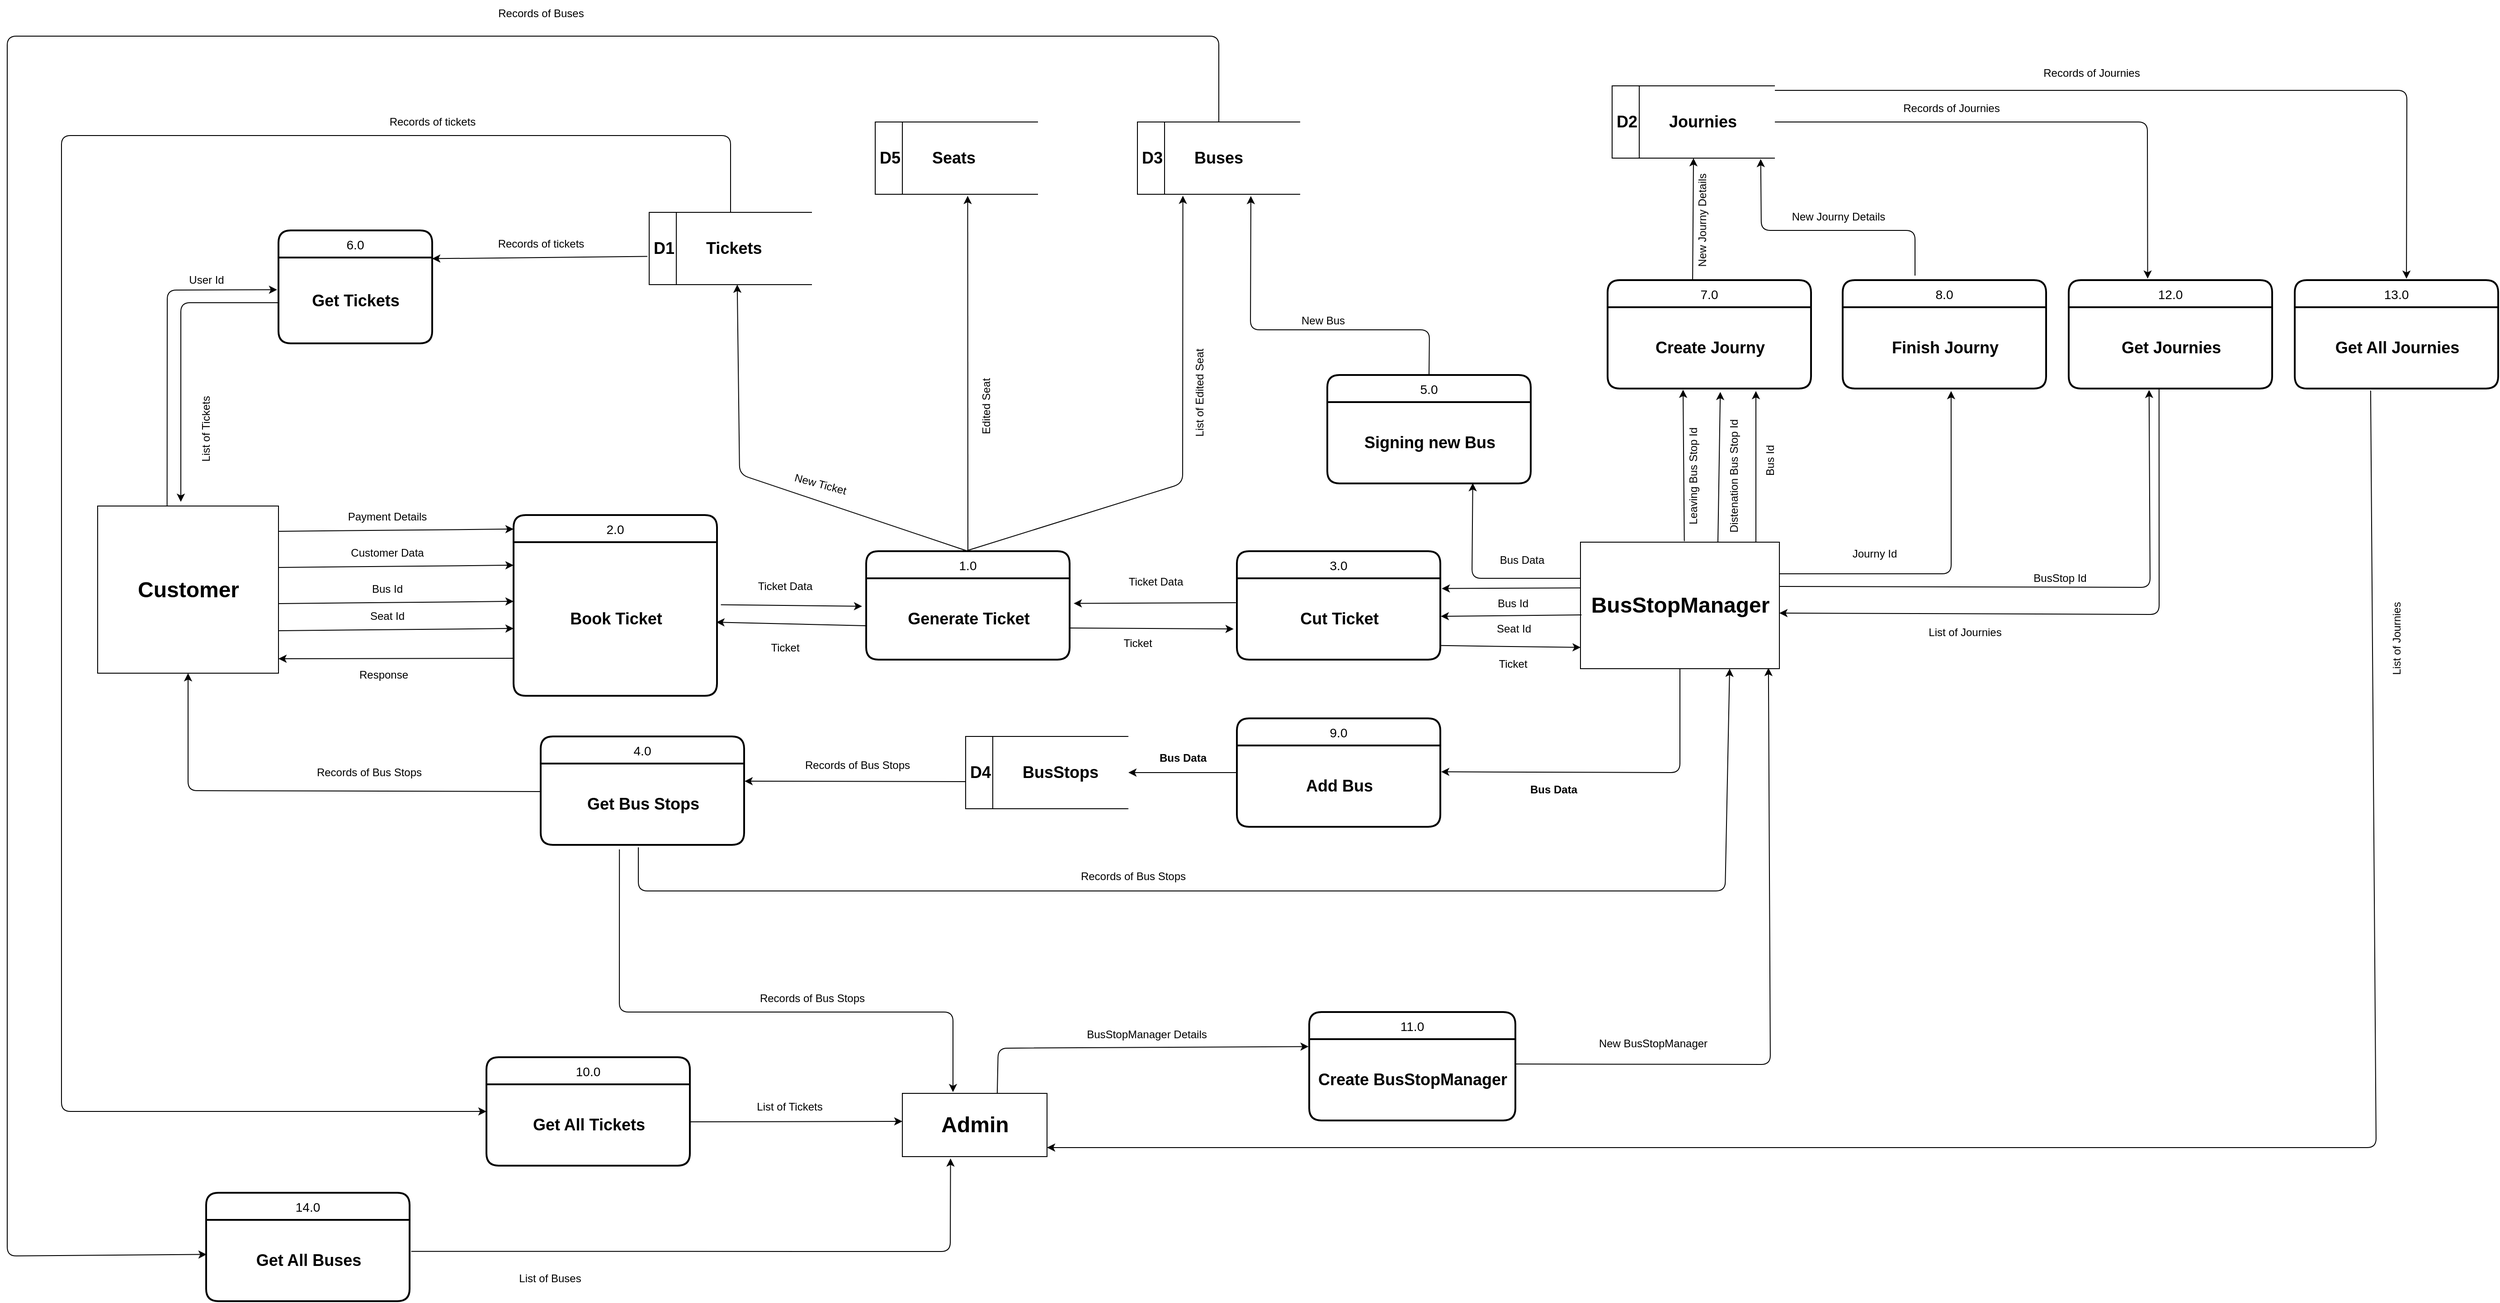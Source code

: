 <mxfile>
    <diagram id="aX-Lr2r9KnKkKdBtXtFj" name="Page-1">
        <mxGraphModel dx="1707" dy="2594" grid="1" gridSize="10" guides="1" tooltips="1" connect="1" arrows="1" fold="1" page="1" pageScale="1" pageWidth="850" pageHeight="1100" math="0" shadow="0">
            <root>
                <mxCell id="0"/>
                <mxCell id="1" parent="0"/>
                <mxCell id="12" style="edgeStyle=none;html=1;exitX=1;exitY=0.5;exitDx=0;exitDy=0;entryX=0;entryY=0.5;entryDx=0;entryDy=0;" parent="1" edge="1">
                    <mxGeometry relative="1" as="geometry">
                        <mxPoint x="-200" y="-1172" as="sourcePoint"/>
                        <mxPoint x="60" y="-1174.5" as="targetPoint"/>
                    </mxGeometry>
                </mxCell>
                <mxCell id="2" value="&lt;font style=&quot;font-size: 24px;&quot;&gt;&lt;b&gt;Customer&lt;/b&gt;&lt;/font&gt;" style="html=1;" parent="1" vertex="1">
                    <mxGeometry x="-400" y="-1240" width="200" height="185" as="geometry"/>
                </mxCell>
                <mxCell id="3" value="&lt;font style=&quot;font-size: 24px;&quot;&gt;&lt;b&gt;BusStopManager&lt;/b&gt;&lt;/font&gt;" style="html=1;" parent="1" vertex="1">
                    <mxGeometry x="1240" y="-1200" width="220" height="140" as="geometry"/>
                </mxCell>
                <mxCell id="4" value="&lt;font style=&quot;font-size: 24px;&quot;&gt;&lt;b&gt;Admin&lt;/b&gt;&lt;/font&gt;" style="html=1;" parent="1" vertex="1">
                    <mxGeometry x="490" y="-590" width="160" height="70" as="geometry"/>
                </mxCell>
                <mxCell id="5" value="2.0" style="swimlane;childLayout=stackLayout;horizontal=1;startSize=30;horizontalStack=0;rounded=1;fontSize=14;fontStyle=0;strokeWidth=2;resizeParent=0;resizeLast=1;shadow=0;dashed=0;align=center;" parent="1" vertex="1">
                    <mxGeometry x="60" y="-1230" width="225" height="200" as="geometry"/>
                </mxCell>
                <mxCell id="6" value="&lt;b&gt;&lt;font style=&quot;font-size: 18px;&quot;&gt;Book Ticket&lt;/font&gt;&lt;/b&gt;" style="text;html=1;align=center;verticalAlign=middle;resizable=0;points=[];autosize=1;strokeColor=none;fillColor=none;" parent="5" vertex="1">
                    <mxGeometry y="30" width="225" height="170" as="geometry"/>
                </mxCell>
                <mxCell id="8" value="1.0" style="swimlane;childLayout=stackLayout;horizontal=1;startSize=30;horizontalStack=0;rounded=1;fontSize=14;fontStyle=0;strokeWidth=2;resizeParent=0;resizeLast=1;shadow=0;dashed=0;align=center;" parent="1" vertex="1">
                    <mxGeometry x="450" y="-1190" width="225" height="120" as="geometry"/>
                </mxCell>
                <mxCell id="9" value="&lt;b&gt;&lt;font style=&quot;font-size: 18px;&quot;&gt;Generate Ticket&lt;/font&gt;&lt;/b&gt;" style="text;html=1;align=center;verticalAlign=middle;resizable=0;points=[];autosize=1;strokeColor=none;fillColor=none;" parent="8" vertex="1">
                    <mxGeometry y="30" width="225" height="90" as="geometry"/>
                </mxCell>
                <mxCell id="10" value="3.0" style="swimlane;childLayout=stackLayout;horizontal=1;startSize=30;horizontalStack=0;rounded=1;fontSize=14;fontStyle=0;strokeWidth=2;resizeParent=0;resizeLast=1;shadow=0;dashed=0;align=center;" parent="1" vertex="1">
                    <mxGeometry x="860" y="-1190" width="225" height="120" as="geometry"/>
                </mxCell>
                <mxCell id="11" value="&lt;b&gt;&lt;font style=&quot;font-size: 18px;&quot;&gt;Cut Ticket&lt;/font&gt;&lt;/b&gt;" style="text;html=1;align=center;verticalAlign=middle;resizable=0;points=[];autosize=1;strokeColor=none;fillColor=none;" parent="10" vertex="1">
                    <mxGeometry y="30" width="225" height="90" as="geometry"/>
                </mxCell>
                <mxCell id="13" value="" style="endArrow=classic;html=1;fontSize=18;exitX=1.019;exitY=0.407;exitDx=0;exitDy=0;exitPerimeter=0;entryX=-0.02;entryY=0.344;entryDx=0;entryDy=0;entryPerimeter=0;" parent="1" source="6" target="9" edge="1">
                    <mxGeometry width="50" height="50" relative="1" as="geometry">
                        <mxPoint x="403.46" y="-915" as="sourcePoint"/>
                        <mxPoint x="240.005" y="-913.89" as="targetPoint"/>
                        <Array as="points"/>
                    </mxGeometry>
                </mxCell>
                <mxCell id="16" value="" style="endArrow=classic;html=1;fontSize=18;exitX=0.002;exitY=0.447;exitDx=0;exitDy=0;exitPerimeter=0;entryX=1.007;entryY=0.126;entryDx=0;entryDy=0;entryPerimeter=0;" parent="1" edge="1" target="11">
                    <mxGeometry width="50" height="50" relative="1" as="geometry">
                        <mxPoint x="1240.44" y="-1149.42" as="sourcePoint"/>
                        <mxPoint x="1090" y="-1147" as="targetPoint"/>
                        <Array as="points"/>
                    </mxGeometry>
                </mxCell>
                <mxCell id="17" value="" style="endArrow=classic;html=1;fontSize=18;entryX=1.02;entryY=0.309;entryDx=0;entryDy=0;entryPerimeter=0;exitX=-0.005;exitY=0.3;exitDx=0;exitDy=0;exitPerimeter=0;" parent="1" source="11" target="9" edge="1">
                    <mxGeometry width="50" height="50" relative="1" as="geometry">
                        <mxPoint x="852.3" y="-1131" as="sourcePoint"/>
                        <mxPoint x="700.0" y="-1129" as="targetPoint"/>
                        <Array as="points"/>
                    </mxGeometry>
                </mxCell>
                <mxCell id="18" value="9.0" style="swimlane;childLayout=stackLayout;horizontal=1;startSize=30;horizontalStack=0;rounded=1;fontSize=14;fontStyle=0;strokeWidth=2;resizeParent=0;resizeLast=1;shadow=0;dashed=0;align=center;" parent="1" vertex="1">
                    <mxGeometry x="860" y="-1005" width="225" height="120" as="geometry"/>
                </mxCell>
                <mxCell id="19" value="&lt;b&gt;&lt;font style=&quot;font-size: 18px;&quot;&gt;Add Bus&lt;/font&gt;&lt;/b&gt;" style="text;html=1;align=center;verticalAlign=middle;resizable=0;points=[];autosize=1;strokeColor=none;fillColor=none;" parent="18" vertex="1">
                    <mxGeometry y="30" width="225" height="90" as="geometry"/>
                </mxCell>
                <mxCell id="20" value="&lt;font style=&quot;&quot;&gt;&lt;b style=&quot;&quot;&gt;&lt;font style=&quot;font-size: 18px;&quot;&gt;D1&amp;nbsp; &amp;nbsp; &amp;nbsp; &amp;nbsp;Tickets&lt;/font&gt;&lt;/b&gt;&lt;/font&gt;" style="html=1;dashed=0;whitespace=wrap;shape=mxgraph.dfd.dataStoreID;align=left;spacingLeft=3;points=[[0,0],[0.5,0],[1,0],[0,0.5],[1,0.5],[0,1],[0.5,1],[1,1]];" parent="1" vertex="1">
                    <mxGeometry x="210" y="-1565" width="180" height="80" as="geometry"/>
                </mxCell>
                <mxCell id="21" value="" style="endArrow=classic;html=1;fontSize=18;entryX=0.541;entryY=1;entryDx=0;entryDy=0;exitX=0.5;exitY=0;exitDx=0;exitDy=0;entryPerimeter=0;" parent="1" source="8" target="20" edge="1">
                    <mxGeometry width="50" height="50" relative="1" as="geometry">
                        <mxPoint x="644.685" y="-1255" as="sourcePoint"/>
                        <mxPoint x="465.31" y="-1254.19" as="targetPoint"/>
                        <Array as="points">
                            <mxPoint x="310" y="-1275"/>
                        </Array>
                    </mxGeometry>
                </mxCell>
                <mxCell id="22" value="&lt;font style=&quot;&quot;&gt;&lt;b style=&quot;&quot;&gt;&lt;font style=&quot;font-size: 18px;&quot;&gt;D2&amp;nbsp; &amp;nbsp; &amp;nbsp; &amp;nbsp;Journies&lt;/font&gt;&lt;/b&gt;&lt;/font&gt;" style="html=1;dashed=0;whitespace=wrap;shape=mxgraph.dfd.dataStoreID;align=left;spacingLeft=3;points=[[0,0],[0.5,0],[1,0],[0,0.5],[1,0.5],[0,1],[0.5,1],[1,1]];" parent="1" vertex="1">
                    <mxGeometry x="1275" y="-1705" width="180" height="80" as="geometry"/>
                </mxCell>
                <mxCell id="23" value="&lt;font style=&quot;&quot;&gt;&lt;b style=&quot;&quot;&gt;&lt;font style=&quot;font-size: 18px;&quot;&gt;D3&amp;nbsp; &amp;nbsp; &amp;nbsp; &amp;nbsp;Buses&lt;/font&gt;&lt;/b&gt;&lt;/font&gt;" style="html=1;dashed=0;whitespace=wrap;shape=mxgraph.dfd.dataStoreID;align=left;spacingLeft=3;points=[[0,0],[0.5,0],[1,0],[0,0.5],[1,0.5],[0,1],[0.5,1],[1,1]];" parent="1" vertex="1">
                    <mxGeometry x="750" y="-1665" width="180" height="80" as="geometry"/>
                </mxCell>
                <mxCell id="24" value="&lt;font style=&quot;&quot;&gt;&lt;b style=&quot;&quot;&gt;&lt;font style=&quot;font-size: 18px;&quot;&gt;D4&amp;nbsp; &amp;nbsp; &amp;nbsp; &amp;nbsp;BusStops&lt;/font&gt;&lt;/b&gt;&lt;/font&gt;" style="html=1;dashed=0;whitespace=wrap;shape=mxgraph.dfd.dataStoreID;align=left;spacingLeft=3;points=[[0,0],[0.5,0],[1,0],[0,0.5],[1,0.5],[0,1],[0.5,1],[1,1]];" parent="1" vertex="1">
                    <mxGeometry x="560" y="-985" width="180" height="80" as="geometry"/>
                </mxCell>
                <mxCell id="25" value="&lt;font style=&quot;&quot;&gt;&lt;b style=&quot;&quot;&gt;&lt;font style=&quot;font-size: 18px;&quot;&gt;D5&amp;nbsp; &amp;nbsp; &amp;nbsp; &amp;nbsp;Seats&lt;/font&gt;&lt;/b&gt;&lt;/font&gt;" style="html=1;dashed=0;whitespace=wrap;shape=mxgraph.dfd.dataStoreID;align=left;spacingLeft=3;points=[[0,0],[0.5,0],[1,0],[0,0.5],[1,0.5],[0,1],[0.5,1],[1,1]];" parent="1" vertex="1">
                    <mxGeometry x="460" y="-1665" width="180" height="80" as="geometry"/>
                </mxCell>
                <mxCell id="27" value="" style="endArrow=classic;html=1;fontSize=18;entryX=1.004;entryY=0.324;entryDx=0;entryDy=0;entryPerimeter=0;exitX=0.5;exitY=1;exitDx=0;exitDy=0;" parent="1" source="3" target="19" edge="1">
                    <mxGeometry width="50" height="50" relative="1" as="geometry">
                        <mxPoint x="1350" y="-1085" as="sourcePoint"/>
                        <mxPoint x="1180.0" y="-963" as="targetPoint"/>
                        <Array as="points">
                            <mxPoint x="1350" y="-945"/>
                        </Array>
                    </mxGeometry>
                </mxCell>
                <mxCell id="28" value="&lt;font style=&quot;font-size: 12px;&quot;&gt;&lt;b&gt;Bus Data&lt;/b&gt;&lt;/font&gt;" style="text;html=1;align=center;verticalAlign=middle;resizable=0;points=[];autosize=1;strokeColor=none;fillColor=none;fontSize=24;" parent="1" vertex="1">
                    <mxGeometry x="1170" y="-950" width="80" height="40" as="geometry"/>
                </mxCell>
                <mxCell id="29" value="" style="endArrow=classic;html=1;fontSize=18;entryX=1;entryY=0.5;entryDx=0;entryDy=0;exitX=0;exitY=0.5;exitDx=0;exitDy=0;" parent="1" source="18" target="24" edge="1">
                    <mxGeometry width="50" height="50" relative="1" as="geometry">
                        <mxPoint x="919.375" y="-815" as="sourcePoint"/>
                        <mxPoint x="740" y="-814.19" as="targetPoint"/>
                        <Array as="points"/>
                    </mxGeometry>
                </mxCell>
                <mxCell id="30" value="&lt;font style=&quot;font-size: 12px;&quot;&gt;Customer Data&lt;/font&gt;" style="text;html=1;align=center;verticalAlign=middle;resizable=0;points=[];autosize=1;strokeColor=none;fillColor=none;fontSize=24;" parent="1" vertex="1">
                    <mxGeometry x="-130" y="-1212" width="100" height="40" as="geometry"/>
                </mxCell>
                <mxCell id="31" style="edgeStyle=none;html=1;exitX=1;exitY=0.5;exitDx=0;exitDy=0;entryX=0;entryY=0.5;entryDx=0;entryDy=0;" parent="1" edge="1">
                    <mxGeometry relative="1" as="geometry">
                        <mxPoint x="-200" y="-1132" as="sourcePoint"/>
                        <mxPoint x="60" y="-1134.5" as="targetPoint"/>
                    </mxGeometry>
                </mxCell>
                <mxCell id="32" value="&lt;span style=&quot;font-size: 12px;&quot;&gt;Bus Id&lt;/span&gt;" style="text;html=1;align=center;verticalAlign=middle;resizable=0;points=[];autosize=1;strokeColor=none;fillColor=none;fontSize=24;" parent="1" vertex="1">
                    <mxGeometry x="-110" y="-1172" width="60" height="40" as="geometry"/>
                </mxCell>
                <mxCell id="37" style="edgeStyle=none;html=1;exitX=1;exitY=0.5;exitDx=0;exitDy=0;entryX=0;entryY=0.5;entryDx=0;entryDy=0;" parent="1" edge="1">
                    <mxGeometry relative="1" as="geometry">
                        <mxPoint x="-200" y="-1102" as="sourcePoint"/>
                        <mxPoint x="60" y="-1104.5" as="targetPoint"/>
                    </mxGeometry>
                </mxCell>
                <mxCell id="38" value="&lt;span style=&quot;font-size: 12px;&quot;&gt;Seat Id&lt;/span&gt;" style="text;html=1;align=center;verticalAlign=middle;resizable=0;points=[];autosize=1;strokeColor=none;fillColor=none;fontSize=24;" parent="1" vertex="1">
                    <mxGeometry x="-110" y="-1142" width="60" height="40" as="geometry"/>
                </mxCell>
                <mxCell id="39" value="&lt;font style=&quot;font-size: 12px;&quot;&gt;Ticket Data&lt;/font&gt;" style="text;html=1;align=center;verticalAlign=middle;resizable=0;points=[];autosize=1;strokeColor=none;fillColor=none;fontSize=24;" parent="1" vertex="1">
                    <mxGeometry x="320" y="-1175" width="80" height="40" as="geometry"/>
                </mxCell>
                <mxCell id="40" value="" style="endArrow=classic;html=1;fontSize=18;entryX=0.568;entryY=1.022;entryDx=0;entryDy=0;exitX=0.5;exitY=0;exitDx=0;exitDy=0;entryPerimeter=0;" parent="1" source="8" target="25" edge="1">
                    <mxGeometry width="50" height="50" relative="1" as="geometry">
                        <mxPoint x="572.5" y="-1180" as="sourcePoint"/>
                        <mxPoint x="317.38" y="-1475" as="targetPoint"/>
                        <Array as="points"/>
                    </mxGeometry>
                </mxCell>
                <mxCell id="42" value="5.0" style="swimlane;childLayout=stackLayout;horizontal=1;startSize=30;horizontalStack=0;rounded=1;fontSize=14;fontStyle=0;strokeWidth=2;resizeParent=0;resizeLast=1;shadow=0;dashed=0;align=center;" parent="1" vertex="1">
                    <mxGeometry x="960" y="-1385" width="225" height="120" as="geometry"/>
                </mxCell>
                <mxCell id="43" value="&lt;b&gt;&lt;font style=&quot;font-size: 18px;&quot;&gt;Signing new Bus&lt;/font&gt;&lt;/b&gt;" style="text;html=1;align=center;verticalAlign=middle;resizable=0;points=[];autosize=1;strokeColor=none;fillColor=none;" parent="42" vertex="1">
                    <mxGeometry y="30" width="225" height="90" as="geometry"/>
                </mxCell>
                <mxCell id="50" value="" style="endArrow=classic;html=1;fontSize=18;entryX=0.296;entryY=1.02;entryDx=0;entryDy=0;entryPerimeter=0;exitX=0.5;exitY=0;exitDx=0;exitDy=0;" parent="1" edge="1">
                    <mxGeometry width="50" height="50" relative="1" as="geometry">
                        <mxPoint x="559.5" y="-1190.0" as="sourcePoint"/>
                        <mxPoint x="800.28" y="-1583.4" as="targetPoint"/>
                        <Array as="points">
                            <mxPoint x="800" y="-1265"/>
                        </Array>
                    </mxGeometry>
                </mxCell>
                <mxCell id="51" value="6.0" style="swimlane;childLayout=stackLayout;horizontal=1;startSize=30;horizontalStack=0;rounded=1;fontSize=14;fontStyle=0;strokeWidth=2;resizeParent=0;resizeLast=1;shadow=0;dashed=0;align=center;" parent="1" vertex="1">
                    <mxGeometry x="-200" y="-1545" width="170" height="125" as="geometry"/>
                </mxCell>
                <mxCell id="52" value="&lt;b&gt;&lt;font style=&quot;font-size: 18px;&quot;&gt;Get Tickets&lt;/font&gt;&lt;/b&gt;" style="text;html=1;align=center;verticalAlign=middle;resizable=0;points=[];autosize=1;strokeColor=none;fillColor=none;" parent="51" vertex="1">
                    <mxGeometry y="30" width="170" height="95" as="geometry"/>
                </mxCell>
                <mxCell id="53" value="" style="endArrow=classic;html=1;fontSize=18;exitX=0.384;exitY=0;exitDx=0;exitDy=0;exitPerimeter=0;entryX=-0.009;entryY=0.375;entryDx=0;entryDy=0;entryPerimeter=0;" parent="1" source="2" target="52" edge="1">
                    <mxGeometry width="50" height="50" relative="1" as="geometry">
                        <mxPoint x="-30.0" y="-1495" as="sourcePoint"/>
                        <mxPoint x="129.6" y="-1494.4" as="targetPoint"/>
                        <Array as="points">
                            <mxPoint x="-323" y="-1479"/>
                        </Array>
                    </mxGeometry>
                </mxCell>
                <mxCell id="54" value="User Id" style="text;html=1;align=center;verticalAlign=middle;resizable=0;points=[];autosize=1;strokeColor=none;fillColor=none;fontSize=12;" parent="1" vertex="1">
                    <mxGeometry x="-310" y="-1505" width="60" height="30" as="geometry"/>
                </mxCell>
                <mxCell id="55" value="" style="endArrow=classic;html=1;fontSize=18;exitX=-0.011;exitY=0.61;exitDx=0;exitDy=0;exitPerimeter=0;entryX=1;entryY=0.25;entryDx=0;entryDy=0;" parent="1" source="20" target="51" edge="1">
                    <mxGeometry width="50" height="50" relative="1" as="geometry">
                        <mxPoint x="-19.66" y="-1484.575" as="sourcePoint"/>
                        <mxPoint x="218.74" y="-1486.2" as="targetPoint"/>
                        <Array as="points"/>
                    </mxGeometry>
                </mxCell>
                <mxCell id="56" value="Records of tickets" style="text;html=1;align=center;verticalAlign=middle;resizable=0;points=[];autosize=1;strokeColor=none;fillColor=none;fontSize=12;" parent="1" vertex="1">
                    <mxGeometry x="30" y="-1545" width="120" height="30" as="geometry"/>
                </mxCell>
                <mxCell id="57" value="" style="endArrow=classic;html=1;fontSize=18;entryX=0.46;entryY=-0.025;entryDx=0;entryDy=0;entryPerimeter=0;exitX=0;exitY=0.526;exitDx=0;exitDy=0;exitPerimeter=0;" parent="1" source="52" target="2" edge="1">
                    <mxGeometry width="50" height="50" relative="1" as="geometry">
                        <mxPoint x="-129.995" y="-1345" as="sourcePoint"/>
                        <mxPoint x="-309.37" y="-1344.19" as="targetPoint"/>
                        <Array as="points">
                            <mxPoint x="-308" y="-1465"/>
                        </Array>
                    </mxGeometry>
                </mxCell>
                <mxCell id="58" value="List of Tickets" style="text;html=1;align=center;verticalAlign=middle;resizable=0;points=[];autosize=1;strokeColor=none;fillColor=none;fontSize=12;rotation=0;" parent="1" vertex="1">
                    <mxGeometry x="315" y="-590" width="100" height="30" as="geometry"/>
                </mxCell>
                <mxCell id="61" value="4.0" style="swimlane;childLayout=stackLayout;horizontal=1;startSize=30;horizontalStack=0;rounded=1;fontSize=14;fontStyle=0;strokeWidth=2;resizeParent=0;resizeLast=1;shadow=0;dashed=0;align=center;" parent="1" vertex="1">
                    <mxGeometry x="90" y="-985" width="225" height="120" as="geometry"/>
                </mxCell>
                <mxCell id="62" value="&lt;span style=&quot;font-size: 18px;&quot;&gt;&lt;b&gt;Get Bus Stops&lt;/b&gt;&lt;/span&gt;" style="text;html=1;align=center;verticalAlign=middle;resizable=0;points=[];autosize=1;strokeColor=none;fillColor=none;" parent="61" vertex="1">
                    <mxGeometry y="30" width="225" height="90" as="geometry"/>
                </mxCell>
                <mxCell id="63" value="" style="endArrow=classic;html=1;fontSize=18;exitX=0;exitY=0.625;exitDx=0;exitDy=0;exitPerimeter=0;entryX=1.002;entryY=0.217;entryDx=0;entryDy=0;entryPerimeter=0;" parent="1" source="24" target="62" edge="1">
                    <mxGeometry width="50" height="50" relative="1" as="geometry">
                        <mxPoint x="558.02" y="-947.45" as="sourcePoint"/>
                        <mxPoint x="320" y="-945" as="targetPoint"/>
                        <Array as="points"/>
                    </mxGeometry>
                </mxCell>
                <mxCell id="64" value="Records of Bus Stops" style="text;html=1;align=center;verticalAlign=middle;resizable=0;points=[];autosize=1;strokeColor=none;fillColor=none;fontSize=12;" parent="1" vertex="1">
                    <mxGeometry x="370" y="-968.25" width="140" height="30" as="geometry"/>
                </mxCell>
                <mxCell id="65" value="" style="endArrow=classic;html=1;fontSize=18;exitX=-0.004;exitY=0.344;exitDx=0;exitDy=0;exitPerimeter=0;entryX=0.5;entryY=1;entryDx=0;entryDy=0;" parent="1" source="62" target="2" edge="1">
                    <mxGeometry width="50" height="50" relative="1" as="geometry">
                        <mxPoint x="60" y="-953.26" as="sourcePoint"/>
                        <mxPoint x="-184.55" y="-953.73" as="targetPoint"/>
                        <Array as="points">
                            <mxPoint x="-300" y="-925"/>
                        </Array>
                    </mxGeometry>
                </mxCell>
                <mxCell id="66" value="Records of Bus Stops" style="text;html=1;align=center;verticalAlign=middle;resizable=0;points=[];autosize=1;strokeColor=none;fillColor=none;fontSize=12;" parent="1" vertex="1">
                    <mxGeometry x="-170" y="-960" width="140" height="30" as="geometry"/>
                </mxCell>
                <mxCell id="67" value="" style="endArrow=classic;html=1;fontSize=18;entryX=0.715;entryY=0.996;entryDx=0;entryDy=0;entryPerimeter=0;" parent="1" target="43" edge="1">
                    <mxGeometry width="50" height="50" relative="1" as="geometry">
                        <mxPoint x="1240" y="-1160" as="sourcePoint"/>
                        <mxPoint x="1097.7" y="-1123.0" as="targetPoint"/>
                        <Array as="points">
                            <mxPoint x="1120" y="-1160"/>
                        </Array>
                    </mxGeometry>
                </mxCell>
                <mxCell id="68" value="Bus Data" style="text;html=1;align=center;verticalAlign=middle;resizable=0;points=[];autosize=1;strokeColor=none;fillColor=none;fontSize=12;" parent="1" vertex="1">
                    <mxGeometry x="1140" y="-1195" width="70" height="30" as="geometry"/>
                </mxCell>
                <mxCell id="70" value="" style="endArrow=classic;html=1;fontSize=18;entryX=0.697;entryY=1.024;entryDx=0;entryDy=0;entryPerimeter=0;exitX=0.5;exitY=0;exitDx=0;exitDy=0;" parent="1" source="42" target="23" edge="1">
                    <mxGeometry width="50" height="50" relative="1" as="geometry">
                        <mxPoint x="1085" y="-1437.32" as="sourcePoint"/>
                        <mxPoint x="965.875" y="-1542.68" as="targetPoint"/>
                        <Array as="points">
                            <mxPoint x="1073" y="-1435"/>
                            <mxPoint x="875" y="-1435"/>
                        </Array>
                    </mxGeometry>
                </mxCell>
                <mxCell id="71" value="New Bus" style="text;html=1;align=center;verticalAlign=middle;resizable=0;points=[];autosize=1;strokeColor=none;fillColor=none;fontSize=12;rotation=0;" parent="1" vertex="1">
                    <mxGeometry x="920" y="-1460" width="70" height="30" as="geometry"/>
                </mxCell>
                <mxCell id="73" value="7.0" style="swimlane;childLayout=stackLayout;horizontal=1;startSize=30;horizontalStack=0;rounded=1;fontSize=14;fontStyle=0;strokeWidth=2;resizeParent=0;resizeLast=1;shadow=0;dashed=0;align=center;" parent="1" vertex="1">
                    <mxGeometry x="1270" y="-1490" width="225" height="120" as="geometry"/>
                </mxCell>
                <mxCell id="74" value="&lt;b&gt;&lt;font style=&quot;font-size: 18px;&quot;&gt;Create Journy&lt;/font&gt;&lt;/b&gt;" style="text;html=1;align=center;verticalAlign=middle;resizable=0;points=[];autosize=1;strokeColor=none;fillColor=none;" parent="73" vertex="1">
                    <mxGeometry y="30" width="225" height="90" as="geometry"/>
                </mxCell>
                <mxCell id="75" value="" style="endArrow=classic;html=1;fontSize=18;entryX=0.729;entryY=1.031;entryDx=0;entryDy=0;entryPerimeter=0;exitX=0.882;exitY=0;exitDx=0;exitDy=0;exitPerimeter=0;" parent="1" source="3" target="74" edge="1">
                    <mxGeometry width="50" height="50" relative="1" as="geometry">
                        <mxPoint x="1377" y="-1185" as="sourcePoint"/>
                        <mxPoint x="1560.0" y="-1618.0" as="targetPoint"/>
                        <Array as="points"/>
                    </mxGeometry>
                </mxCell>
                <mxCell id="76" value="Bus Id" style="text;html=1;align=center;verticalAlign=middle;resizable=0;points=[];autosize=1;strokeColor=none;fillColor=none;fontSize=12;rotation=-90;" parent="1" vertex="1">
                    <mxGeometry x="1420" y="-1305" width="60" height="30" as="geometry"/>
                </mxCell>
                <mxCell id="77" value="" style="endArrow=classic;html=1;fontSize=18;entryX=0.554;entryY=1.041;entryDx=0;entryDy=0;entryPerimeter=0;exitX=0.691;exitY=-0.003;exitDx=0;exitDy=0;exitPerimeter=0;" parent="1" target="74" edge="1" source="3">
                    <mxGeometry width="50" height="50" relative="1" as="geometry">
                        <mxPoint x="1394.04" y="-1185" as="sourcePoint"/>
                        <mxPoint x="1394.025" y="-1297.21" as="targetPoint"/>
                        <Array as="points"/>
                    </mxGeometry>
                </mxCell>
                <mxCell id="78" value="Distenation Bus Stop Id" style="text;html=1;align=center;verticalAlign=middle;resizable=0;points=[];autosize=1;strokeColor=none;fillColor=none;fontSize=12;rotation=-90;" parent="1" vertex="1">
                    <mxGeometry x="1335" y="-1287.79" width="150" height="30" as="geometry"/>
                </mxCell>
                <mxCell id="79" value="" style="endArrow=classic;html=1;fontSize=18;entryX=0.371;entryY=1.014;entryDx=0;entryDy=0;entryPerimeter=0;exitX=0.522;exitY=-0.008;exitDx=0;exitDy=0;exitPerimeter=0;" parent="1" target="74" edge="1" source="3">
                    <mxGeometry width="50" height="50" relative="1" as="geometry">
                        <mxPoint x="1354.04" y="-1183.89" as="sourcePoint"/>
                        <mxPoint x="1354.025" y="-1296.1" as="targetPoint"/>
                        <Array as="points"/>
                    </mxGeometry>
                </mxCell>
                <mxCell id="80" value="Leaving Bus Stop Id" style="text;html=1;align=center;verticalAlign=middle;resizable=0;points=[];autosize=1;strokeColor=none;fillColor=none;fontSize=12;rotation=-90;" parent="1" vertex="1">
                    <mxGeometry x="1300" y="-1287.79" width="130" height="30" as="geometry"/>
                </mxCell>
                <mxCell id="83" value="" style="endArrow=classic;html=1;fontSize=18;exitX=0.48;exitY=1.031;exitDx=0;exitDy=0;exitPerimeter=0;entryX=0.75;entryY=1;entryDx=0;entryDy=0;" parent="1" source="62" target="3" edge="1">
                    <mxGeometry width="50" height="50" relative="1" as="geometry">
                        <mxPoint x="250.0" y="-815.0" as="sourcePoint"/>
                        <mxPoint x="409.6" y="-814.4" as="targetPoint"/>
                        <Array as="points">
                            <mxPoint x="198" y="-814"/>
                            <mxPoint x="1400" y="-814"/>
                        </Array>
                    </mxGeometry>
                </mxCell>
                <mxCell id="84" value="Records of Bus Stops" style="text;html=1;align=center;verticalAlign=middle;resizable=0;points=[];autosize=1;strokeColor=none;fillColor=none;fontSize=12;" parent="1" vertex="1">
                    <mxGeometry x="675" y="-845" width="140" height="30" as="geometry"/>
                </mxCell>
                <mxCell id="85" value="" style="endArrow=classic;html=1;fontSize=18;entryX=0.5;entryY=1;entryDx=0;entryDy=0;exitX=0.418;exitY=-0.008;exitDx=0;exitDy=0;exitPerimeter=0;" parent="1" source="73" target="22" edge="1">
                    <mxGeometry width="50" height="50" relative="1" as="geometry">
                        <mxPoint x="1365.26" y="-1400.15" as="sourcePoint"/>
                        <mxPoint x="1364.695" y="-1585" as="targetPoint"/>
                        <Array as="points"/>
                    </mxGeometry>
                </mxCell>
                <mxCell id="86" value="New Journy Details" style="text;html=1;align=center;verticalAlign=middle;resizable=0;points=[];autosize=1;strokeColor=none;fillColor=none;fontSize=12;rotation=-90;" parent="1" vertex="1">
                    <mxGeometry x="1310" y="-1571" width="130" height="30" as="geometry"/>
                </mxCell>
                <mxCell id="87" value="8.0" style="swimlane;childLayout=stackLayout;horizontal=1;startSize=30;horizontalStack=0;rounded=1;fontSize=14;fontStyle=0;strokeWidth=2;resizeParent=0;resizeLast=1;shadow=0;dashed=0;align=center;" parent="1" vertex="1">
                    <mxGeometry x="1530" y="-1490" width="225" height="120" as="geometry"/>
                </mxCell>
                <mxCell id="88" value="&lt;font style=&quot;&quot;&gt;&lt;span style=&quot;font-size: 18px;&quot;&gt;&lt;b&gt;Finish Journy&lt;/b&gt;&lt;/span&gt;&lt;/font&gt;" style="text;html=1;align=center;verticalAlign=middle;resizable=0;points=[];autosize=1;strokeColor=none;fillColor=none;" parent="87" vertex="1">
                    <mxGeometry y="30" width="225" height="90" as="geometry"/>
                </mxCell>
                <mxCell id="89" value="" style="endArrow=classic;html=1;fontSize=18;exitX=1;exitY=0.25;exitDx=0;exitDy=0;entryX=0.533;entryY=1.031;entryDx=0;entryDy=0;entryPerimeter=0;" parent="1" source="3" target="88" edge="1">
                    <mxGeometry width="50" height="50" relative="1" as="geometry">
                        <mxPoint x="1530.0" y="-1040" as="sourcePoint"/>
                        <mxPoint x="1651.67" y="-1334.375" as="targetPoint"/>
                        <Array as="points">
                            <mxPoint x="1650" y="-1165"/>
                        </Array>
                    </mxGeometry>
                </mxCell>
                <mxCell id="90" value="Journy Id" style="text;html=1;align=center;verticalAlign=middle;resizable=0;points=[];autosize=1;strokeColor=none;fillColor=none;fontSize=12;" parent="1" vertex="1">
                    <mxGeometry x="1530" y="-1202" width="70" height="30" as="geometry"/>
                </mxCell>
                <mxCell id="92" value="" style="endArrow=classic;html=1;fontSize=18;entryX=0.913;entryY=1.012;entryDx=0;entryDy=0;entryPerimeter=0;" parent="1" target="22" edge="1">
                    <mxGeometry width="50" height="50" relative="1" as="geometry">
                        <mxPoint x="1610" y="-1495" as="sourcePoint"/>
                        <mxPoint x="1615" y="-1649.04" as="targetPoint"/>
                        <Array as="points">
                            <mxPoint x="1610" y="-1545"/>
                            <mxPoint x="1440" y="-1545"/>
                        </Array>
                    </mxGeometry>
                </mxCell>
                <mxCell id="93" value="New Journy Details" style="text;html=1;align=center;verticalAlign=middle;resizable=0;points=[];autosize=1;strokeColor=none;fillColor=none;fontSize=12;rotation=0;" parent="1" vertex="1">
                    <mxGeometry x="1460" y="-1575" width="130" height="30" as="geometry"/>
                </mxCell>
                <mxCell id="94" value="Bus Id" style="text;html=1;align=center;verticalAlign=middle;resizable=0;points=[];autosize=1;strokeColor=none;fillColor=none;fontSize=12;" parent="1" vertex="1">
                    <mxGeometry x="1135" y="-1147" width="60" height="30" as="geometry"/>
                </mxCell>
                <mxCell id="95" value="" style="endArrow=classic;html=1;fontSize=18;entryX=1.002;entryY=0.467;entryDx=0;entryDy=0;entryPerimeter=0;exitX=0;exitY=0.5;exitDx=0;exitDy=0;" parent="1" edge="1" target="11">
                    <mxGeometry width="50" height="50" relative="1" as="geometry">
                        <mxPoint x="1241.15" y="-1119.5" as="sourcePoint"/>
                        <mxPoint x="1088.85" y="-1117.5" as="targetPoint"/>
                        <Array as="points"/>
                    </mxGeometry>
                </mxCell>
                <mxCell id="96" value="Seat Id" style="text;html=1;align=center;verticalAlign=middle;resizable=0;points=[];autosize=1;strokeColor=none;fillColor=none;fontSize=12;" parent="1" vertex="1">
                    <mxGeometry x="1136.15" y="-1119.5" width="60" height="30" as="geometry"/>
                </mxCell>
                <mxCell id="97" value="&lt;font style=&quot;font-size: 12px;&quot;&gt;Ticket Data&lt;/font&gt;" style="text;html=1;align=center;verticalAlign=middle;resizable=0;points=[];autosize=1;strokeColor=none;fillColor=none;fontSize=24;" parent="1" vertex="1">
                    <mxGeometry x="730" y="-1180" width="80" height="40" as="geometry"/>
                </mxCell>
                <mxCell id="98" value="&lt;font style=&quot;font-size: 12px;&quot;&gt;&lt;b&gt;Bus Data&lt;/b&gt;&lt;/font&gt;" style="text;html=1;align=center;verticalAlign=middle;resizable=0;points=[];autosize=1;strokeColor=none;fillColor=none;fontSize=24;" parent="1" vertex="1">
                    <mxGeometry x="760" y="-985" width="80" height="40" as="geometry"/>
                </mxCell>
                <mxCell id="99" value="&lt;font style=&quot;font-size: 12px;&quot;&gt;New Ticket&lt;/font&gt;" style="text;html=1;align=center;verticalAlign=middle;resizable=0;points=[];autosize=1;strokeColor=none;fillColor=none;fontSize=24;rotation=15;" parent="1" vertex="1">
                    <mxGeometry x="360" y="-1287.79" width="80" height="40" as="geometry"/>
                </mxCell>
                <mxCell id="100" value="&lt;font style=&quot;font-size: 12px;&quot;&gt;Edited Seat&lt;/font&gt;" style="text;html=1;align=center;verticalAlign=middle;resizable=0;points=[];autosize=1;strokeColor=none;fillColor=none;fontSize=24;rotation=-90;" parent="1" vertex="1">
                    <mxGeometry x="534" y="-1370" width="90" height="40" as="geometry"/>
                </mxCell>
                <mxCell id="101" value="&lt;font style=&quot;font-size: 12px;&quot;&gt;List of Edited Seat&lt;/font&gt;" style="text;html=1;align=center;verticalAlign=middle;resizable=0;points=[];autosize=1;strokeColor=none;fillColor=none;fontSize=24;rotation=-90;" parent="1" vertex="1">
                    <mxGeometry x="755" y="-1385" width="120" height="40" as="geometry"/>
                </mxCell>
                <mxCell id="103" value="" style="endArrow=classic;html=1;fontSize=18;exitX=0.387;exitY=1.056;exitDx=0;exitDy=0;exitPerimeter=0;entryX=0.35;entryY=-0.019;entryDx=0;entryDy=0;entryPerimeter=0;" parent="1" source="62" target="4" edge="1">
                    <mxGeometry width="50" height="50" relative="1" as="geometry">
                        <mxPoint x="208" y="-852.21" as="sourcePoint"/>
                        <mxPoint x="1415" y="-1075" as="targetPoint"/>
                        <Array as="points">
                            <mxPoint x="177" y="-680"/>
                            <mxPoint x="546" y="-680"/>
                        </Array>
                    </mxGeometry>
                </mxCell>
                <mxCell id="104" value="Records of Bus Stops" style="text;html=1;align=center;verticalAlign=middle;resizable=0;points=[];autosize=1;strokeColor=none;fillColor=none;fontSize=12;" parent="1" vertex="1">
                    <mxGeometry x="320" y="-710" width="140" height="30" as="geometry"/>
                </mxCell>
                <mxCell id="106" value="11.0" style="swimlane;childLayout=stackLayout;horizontal=1;startSize=30;horizontalStack=0;rounded=1;fontSize=14;fontStyle=0;strokeWidth=2;resizeParent=0;resizeLast=1;shadow=0;dashed=0;align=center;" parent="1" vertex="1">
                    <mxGeometry x="940" y="-680" width="228" height="120" as="geometry"/>
                </mxCell>
                <mxCell id="107" value="&lt;span style=&quot;font-size: 18px;&quot;&gt;&lt;b&gt;Create BusStopManager&lt;/b&gt;&lt;/span&gt;" style="text;html=1;align=center;verticalAlign=middle;resizable=0;points=[];autosize=1;strokeColor=none;fillColor=none;" parent="106" vertex="1">
                    <mxGeometry y="30" width="228" height="90" as="geometry"/>
                </mxCell>
                <mxCell id="108" value="" style="endArrow=classic;html=1;fontSize=18;exitX=0.656;exitY=-0.005;exitDx=0;exitDy=0;exitPerimeter=0;entryX=-0.003;entryY=0.091;entryDx=0;entryDy=0;entryPerimeter=0;" parent="1" source="4" target="107" edge="1">
                    <mxGeometry width="50" height="50" relative="1" as="geometry">
                        <mxPoint x="640.0" y="-641.0" as="sourcePoint"/>
                        <mxPoint x="799.6" y="-640.4" as="targetPoint"/>
                        <Array as="points">
                            <mxPoint x="596" y="-640"/>
                        </Array>
                    </mxGeometry>
                </mxCell>
                <mxCell id="109" value="BusStopManager Details" style="text;html=1;align=center;verticalAlign=middle;resizable=0;points=[];autosize=1;strokeColor=none;fillColor=none;fontSize=12;" parent="1" vertex="1">
                    <mxGeometry x="680" y="-670" width="160" height="30" as="geometry"/>
                </mxCell>
                <mxCell id="110" value="" style="endArrow=classic;html=1;fontSize=18;exitX=1.001;exitY=0.306;exitDx=0;exitDy=0;exitPerimeter=0;entryX=0.945;entryY=0.994;entryDx=0;entryDy=0;entryPerimeter=0;" parent="1" source="107" target="3" edge="1">
                    <mxGeometry width="50" height="50" relative="1" as="geometry">
                        <mxPoint x="208.0" y="-852.21" as="sourcePoint"/>
                        <mxPoint x="1415" y="-1075" as="targetPoint"/>
                        <Array as="points">
                            <mxPoint x="1450" y="-622"/>
                        </Array>
                    </mxGeometry>
                </mxCell>
                <mxCell id="111" value="New BusStopManager" style="text;html=1;align=center;verticalAlign=middle;resizable=0;points=[];autosize=1;strokeColor=none;fillColor=none;fontSize=12;" parent="1" vertex="1">
                    <mxGeometry x="1250" y="-660" width="140" height="30" as="geometry"/>
                </mxCell>
                <mxCell id="112" value="" style="endArrow=classic;html=1;fontSize=18;exitX=0.5;exitY=0;exitDx=0;exitDy=0;entryX=0;entryY=0.5;entryDx=0;entryDy=0;" parent="1" source="20" target="113" edge="1">
                    <mxGeometry width="50" height="50" relative="1" as="geometry">
                        <mxPoint x="320.26" y="-1606.76" as="sourcePoint"/>
                        <mxPoint x="-10" y="-589.158" as="targetPoint"/>
                        <Array as="points">
                            <mxPoint x="300" y="-1650"/>
                            <mxPoint x="-440" y="-1650"/>
                            <mxPoint x="-440" y="-570"/>
                        </Array>
                    </mxGeometry>
                </mxCell>
                <mxCell id="113" value="10.0" style="swimlane;childLayout=stackLayout;horizontal=1;startSize=30;horizontalStack=0;rounded=1;fontSize=14;fontStyle=0;strokeWidth=2;resizeParent=0;resizeLast=1;shadow=0;dashed=0;align=center;" parent="1" vertex="1">
                    <mxGeometry x="30" y="-630" width="225" height="120" as="geometry"/>
                </mxCell>
                <mxCell id="114" value="&lt;span style=&quot;font-size: 18px;&quot;&gt;&lt;b&gt;Get All Tickets&lt;/b&gt;&lt;/span&gt;" style="text;html=1;align=center;verticalAlign=middle;resizable=0;points=[];autosize=1;strokeColor=none;fillColor=none;" parent="113" vertex="1">
                    <mxGeometry y="30" width="225" height="90" as="geometry"/>
                </mxCell>
                <mxCell id="115" value="Records of tickets" style="text;html=1;align=center;verticalAlign=middle;resizable=0;points=[];autosize=1;strokeColor=none;fillColor=none;fontSize=12;" parent="1" vertex="1">
                    <mxGeometry x="-90" y="-1680" width="120" height="30" as="geometry"/>
                </mxCell>
                <mxCell id="116" value="" style="endArrow=classic;html=1;fontSize=18;exitX=1.002;exitY=0.461;exitDx=0;exitDy=0;exitPerimeter=0;" parent="1" source="114" edge="1">
                    <mxGeometry width="50" height="50" relative="1" as="geometry">
                        <mxPoint x="270.0" y="-561.05" as="sourcePoint"/>
                        <mxPoint x="490" y="-559" as="targetPoint"/>
                        <Array as="points"/>
                    </mxGeometry>
                </mxCell>
                <mxCell id="117" value="12.0" style="swimlane;childLayout=stackLayout;horizontal=1;startSize=30;horizontalStack=0;rounded=1;fontSize=14;fontStyle=0;strokeWidth=2;resizeParent=0;resizeLast=1;shadow=0;dashed=0;align=center;" parent="1" vertex="1">
                    <mxGeometry x="1780" y="-1490" width="225" height="120" as="geometry"/>
                </mxCell>
                <mxCell id="118" value="&lt;font style=&quot;&quot;&gt;&lt;span style=&quot;font-size: 18px;&quot;&gt;&lt;b&gt;Get Journies&lt;/b&gt;&lt;/span&gt;&lt;/font&gt;" style="text;html=1;align=center;verticalAlign=middle;resizable=0;points=[];autosize=1;strokeColor=none;fillColor=none;" parent="117" vertex="1">
                    <mxGeometry y="30" width="225" height="90" as="geometry"/>
                </mxCell>
                <mxCell id="119" value="13.0" style="swimlane;childLayout=stackLayout;horizontal=1;startSize=30;horizontalStack=0;rounded=1;fontSize=14;fontStyle=0;strokeWidth=2;resizeParent=0;resizeLast=1;shadow=0;dashed=0;align=center;" parent="1" vertex="1">
                    <mxGeometry x="2030" y="-1490" width="225" height="120" as="geometry"/>
                </mxCell>
                <mxCell id="120" value="&lt;font style=&quot;&quot;&gt;&lt;span style=&quot;font-size: 18px;&quot;&gt;&lt;b&gt;Get All Journies&lt;/b&gt;&lt;/span&gt;&lt;/font&gt;" style="text;html=1;align=center;verticalAlign=middle;resizable=0;points=[];autosize=1;strokeColor=none;fillColor=none;" parent="119" vertex="1">
                    <mxGeometry y="30" width="225" height="90" as="geometry"/>
                </mxCell>
                <mxCell id="122" value="" style="endArrow=classic;html=1;fontSize=18;entryX=0.388;entryY=-0.014;entryDx=0;entryDy=0;entryPerimeter=0;exitX=1;exitY=0.5;exitDx=0;exitDy=0;" parent="1" source="22" target="117" edge="1">
                    <mxGeometry width="50" height="50" relative="1" as="geometry">
                        <mxPoint x="1730.57" y="-1555.15" as="sourcePoint"/>
                        <mxPoint x="1730.005" y="-1740" as="targetPoint"/>
                        <Array as="points">
                            <mxPoint x="1867" y="-1665"/>
                        </Array>
                    </mxGeometry>
                </mxCell>
                <mxCell id="123" value="Records of Journies" style="text;html=1;align=center;verticalAlign=middle;resizable=0;points=[];autosize=1;strokeColor=none;fillColor=none;fontSize=12;" parent="1" vertex="1">
                    <mxGeometry x="1585" y="-1695" width="130" height="30" as="geometry"/>
                </mxCell>
                <mxCell id="124" value="" style="endArrow=classic;html=1;fontSize=18;entryX=0.549;entryY=-0.013;entryDx=0;entryDy=0;entryPerimeter=0;" parent="1" target="119" edge="1">
                    <mxGeometry width="50" height="50" relative="1" as="geometry">
                        <mxPoint x="1455" y="-1700" as="sourcePoint"/>
                        <mxPoint x="1877.3" y="-1481.68" as="targetPoint"/>
                        <Array as="points">
                            <mxPoint x="2154" y="-1700"/>
                        </Array>
                    </mxGeometry>
                </mxCell>
                <mxCell id="125" value="Records of Journies" style="text;html=1;align=center;verticalAlign=middle;resizable=0;points=[];autosize=1;strokeColor=none;fillColor=none;fontSize=12;" parent="1" vertex="1">
                    <mxGeometry x="1740" y="-1734" width="130" height="30" as="geometry"/>
                </mxCell>
                <mxCell id="126" value="" style="endArrow=classic;html=1;fontSize=18;exitX=1;exitY=0.35;exitDx=0;exitDy=0;entryX=0.395;entryY=1.016;entryDx=0;entryDy=0;entryPerimeter=0;exitPerimeter=0;" parent="1" source="3" target="118" edge="1">
                    <mxGeometry width="50" height="50" relative="1" as="geometry">
                        <mxPoint x="1470" y="-1150" as="sourcePoint"/>
                        <mxPoint x="1652.95" y="-1355.23" as="targetPoint"/>
                        <Array as="points">
                            <mxPoint x="1870" y="-1150"/>
                        </Array>
                    </mxGeometry>
                </mxCell>
                <mxCell id="127" value="BusStop Id" style="text;html=1;align=center;verticalAlign=middle;resizable=0;points=[];autosize=1;strokeColor=none;fillColor=none;fontSize=12;" parent="1" vertex="1">
                    <mxGeometry x="1730" y="-1175" width="80" height="30" as="geometry"/>
                </mxCell>
                <mxCell id="128" value="" style="endArrow=classic;html=1;fontSize=18;entryX=1.012;entryY=0.3;entryDx=0;entryDy=0;entryPerimeter=0;exitX=0.444;exitY=1;exitDx=0;exitDy=0;exitPerimeter=0;" parent="1" source="118" edge="1">
                    <mxGeometry width="50" height="50" relative="1" as="geometry">
                        <mxPoint x="1612.3" y="-1123.5" as="sourcePoint"/>
                        <mxPoint x="1460.0" y="-1121.5" as="targetPoint"/>
                        <Array as="points">
                            <mxPoint x="1880" y="-1120"/>
                        </Array>
                    </mxGeometry>
                </mxCell>
                <mxCell id="129" value="" style="endArrow=classic;html=1;fontSize=18;exitX=0.373;exitY=1.025;exitDx=0;exitDy=0;exitPerimeter=0;entryX=1;entryY=0.857;entryDx=0;entryDy=0;entryPerimeter=0;" parent="1" source="120" target="4" edge="1">
                    <mxGeometry width="50" height="50" relative="1" as="geometry">
                        <mxPoint x="1889.9" y="-1360" as="sourcePoint"/>
                        <mxPoint x="1150" y="-514.947" as="targetPoint"/>
                        <Array as="points">
                            <mxPoint x="2120" y="-530"/>
                        </Array>
                    </mxGeometry>
                </mxCell>
                <mxCell id="130" value="List of Tickets" style="text;html=1;align=center;verticalAlign=middle;resizable=0;points=[];autosize=1;strokeColor=none;fillColor=none;fontSize=12;rotation=-90;" parent="1" vertex="1">
                    <mxGeometry x="-330" y="-1340" width="100" height="30" as="geometry"/>
                </mxCell>
                <mxCell id="131" value="List of Journies" style="text;html=1;align=center;verticalAlign=middle;resizable=0;points=[];autosize=1;strokeColor=none;fillColor=none;fontSize=12;rotation=0;" parent="1" vertex="1">
                    <mxGeometry x="1615" y="-1115" width="100" height="30" as="geometry"/>
                </mxCell>
                <mxCell id="132" value="List of Journies" style="text;html=1;align=center;verticalAlign=middle;resizable=0;points=[];autosize=1;strokeColor=none;fillColor=none;fontSize=12;rotation=-90;" parent="1" vertex="1">
                    <mxGeometry x="2092.5" y="-1107.5" width="100" height="30" as="geometry"/>
                </mxCell>
                <mxCell id="133" value="" style="endArrow=classic;html=1;fontSize=18;exitX=0.5;exitY=0;exitDx=0;exitDy=0;entryX=0.002;entryY=0.425;entryDx=0;entryDy=0;entryPerimeter=0;" parent="1" source="23" target="135" edge="1">
                    <mxGeometry width="50" height="50" relative="1" as="geometry">
                        <mxPoint x="310.0" y="-1555" as="sourcePoint"/>
                        <mxPoint x="-300" y="-410" as="targetPoint"/>
                        <Array as="points">
                            <mxPoint x="840" y="-1760"/>
                            <mxPoint x="-500" y="-1760"/>
                            <mxPoint x="-500" y="-410"/>
                        </Array>
                    </mxGeometry>
                </mxCell>
                <mxCell id="134" value="14.0" style="swimlane;childLayout=stackLayout;horizontal=1;startSize=30;horizontalStack=0;rounded=1;fontSize=14;fontStyle=0;strokeWidth=2;resizeParent=0;resizeLast=1;shadow=0;dashed=0;align=center;" parent="1" vertex="1">
                    <mxGeometry x="-280" y="-480" width="225" height="120" as="geometry"/>
                </mxCell>
                <mxCell id="135" value="&lt;span style=&quot;font-size: 18px;&quot;&gt;&lt;b&gt;Get All Buses&lt;/b&gt;&lt;/span&gt;" style="text;html=1;align=center;verticalAlign=middle;resizable=0;points=[];autosize=1;strokeColor=none;fillColor=none;" parent="134" vertex="1">
                    <mxGeometry y="30" width="225" height="90" as="geometry"/>
                </mxCell>
                <mxCell id="137" value="" style="endArrow=classic;html=1;fontSize=18;exitX=1.008;exitY=0.387;exitDx=0;exitDy=0;exitPerimeter=0;entryX=0.333;entryY=1.029;entryDx=0;entryDy=0;entryPerimeter=0;" parent="1" source="135" target="4" edge="1">
                    <mxGeometry width="50" height="50" relative="1" as="geometry">
                        <mxPoint x="-1.705e-13" y="-409.51" as="sourcePoint"/>
                        <mxPoint x="234.55" y="-410.0" as="targetPoint"/>
                        <Array as="points">
                            <mxPoint x="543" y="-415"/>
                        </Array>
                    </mxGeometry>
                </mxCell>
                <mxCell id="138" value="Records of Buses" style="text;html=1;align=center;verticalAlign=middle;resizable=0;points=[];autosize=1;strokeColor=none;fillColor=none;fontSize=12;" parent="1" vertex="1">
                    <mxGeometry x="30" y="-1800" width="120" height="30" as="geometry"/>
                </mxCell>
                <mxCell id="139" value="List of Buses" style="text;html=1;align=center;verticalAlign=middle;resizable=0;points=[];autosize=1;strokeColor=none;fillColor=none;fontSize=12;rotation=0;" parent="1" vertex="1">
                    <mxGeometry x="55" y="-400" width="90" height="30" as="geometry"/>
                </mxCell>
                <mxCell id="140" value="" style="endArrow=classic;html=1;fontSize=18;entryX=0.997;entryY=0.521;entryDx=0;entryDy=0;entryPerimeter=0;exitX=0;exitY=0.583;exitDx=0;exitDy=0;exitPerimeter=0;" parent="1" source="9" target="6" edge="1">
                    <mxGeometry width="50" height="50" relative="1" as="geometry">
                        <mxPoint x="454.685" y="-1100.45" as="sourcePoint"/>
                        <mxPoint x="275.31" y="-1099.64" as="targetPoint"/>
                        <Array as="points"/>
                    </mxGeometry>
                </mxCell>
                <mxCell id="142" value="&lt;font style=&quot;font-size: 12px;&quot;&gt;Ticket&lt;/font&gt;" style="text;html=1;align=center;verticalAlign=middle;resizable=0;points=[];autosize=1;strokeColor=none;fillColor=none;fontSize=24;" parent="1" vertex="1">
                    <mxGeometry x="330" y="-1107.5" width="60" height="40" as="geometry"/>
                </mxCell>
                <mxCell id="143" value="" style="endArrow=classic;html=1;fontSize=18;exitX=-0.002;exitY=0.715;exitDx=0;exitDy=0;exitPerimeter=0;" parent="1" edge="1">
                    <mxGeometry width="50" height="50" relative="1" as="geometry">
                        <mxPoint x="59.55" y="-1071.45" as="sourcePoint"/>
                        <mxPoint x="-200" y="-1071" as="targetPoint"/>
                        <Array as="points"/>
                    </mxGeometry>
                </mxCell>
                <mxCell id="144" value="&lt;font style=&quot;font-size: 12px;&quot;&gt;Response&lt;/font&gt;" style="text;html=1;align=center;verticalAlign=middle;resizable=0;points=[];autosize=1;strokeColor=none;fillColor=none;fontSize=24;" parent="1" vertex="1">
                    <mxGeometry x="-124.33" y="-1077.47" width="80" height="40" as="geometry"/>
                </mxCell>
                <mxCell id="145" style="edgeStyle=none;html=1;exitX=1;exitY=0.5;exitDx=0;exitDy=0;entryX=0;entryY=0.5;entryDx=0;entryDy=0;" parent="1" edge="1">
                    <mxGeometry relative="1" as="geometry">
                        <mxPoint x="-200" y="-1212" as="sourcePoint"/>
                        <mxPoint x="60" y="-1214.5" as="targetPoint"/>
                    </mxGeometry>
                </mxCell>
                <mxCell id="146" value="&lt;font style=&quot;font-size: 12px;&quot;&gt;Payment Details&lt;/font&gt;" style="text;html=1;align=center;verticalAlign=middle;resizable=0;points=[];autosize=1;strokeColor=none;fillColor=none;fontSize=24;" parent="1" vertex="1">
                    <mxGeometry x="-135" y="-1252" width="110" height="40" as="geometry"/>
                </mxCell>
                <mxCell id="147" value="" style="endArrow=classic;html=1;fontSize=18;exitX=1.019;exitY=0.407;exitDx=0;exitDy=0;exitPerimeter=0;entryX=-0.016;entryY=0.623;entryDx=0;entryDy=0;entryPerimeter=0;" parent="1" target="11" edge="1">
                    <mxGeometry width="50" height="50" relative="1" as="geometry">
                        <mxPoint x="675.005" y="-1105.0" as="sourcePoint"/>
                        <mxPoint x="831.23" y="-1103.23" as="targetPoint"/>
                        <Array as="points"/>
                    </mxGeometry>
                </mxCell>
                <mxCell id="148" value="&lt;font style=&quot;font-size: 12px;&quot;&gt;Ticket&lt;/font&gt;" style="text;html=1;align=center;verticalAlign=middle;resizable=0;points=[];autosize=1;strokeColor=none;fillColor=none;fontSize=24;" parent="1" vertex="1">
                    <mxGeometry x="720" y="-1112" width="60" height="40" as="geometry"/>
                </mxCell>
                <mxCell id="149" value="" style="endArrow=classic;html=1;fontSize=18;exitX=1.004;exitY=0.827;exitDx=0;exitDy=0;exitPerimeter=0;entryX=0.001;entryY=0.832;entryDx=0;entryDy=0;entryPerimeter=0;" parent="1" source="11" target="3" edge="1">
                    <mxGeometry width="50" height="50" relative="1" as="geometry">
                        <mxPoint x="1058.605" y="-1078.0" as="sourcePoint"/>
                        <mxPoint x="1240" y="-1077" as="targetPoint"/>
                        <Array as="points"/>
                    </mxGeometry>
                </mxCell>
                <mxCell id="150" value="&lt;font style=&quot;font-size: 12px;&quot;&gt;Ticket&lt;/font&gt;" style="text;html=1;align=center;verticalAlign=middle;resizable=0;points=[];autosize=1;strokeColor=none;fillColor=none;fontSize=24;" parent="1" vertex="1">
                    <mxGeometry x="1135" y="-1089.5" width="60" height="40" as="geometry"/>
                </mxCell>
            </root>
        </mxGraphModel>
    </diagram>
</mxfile>